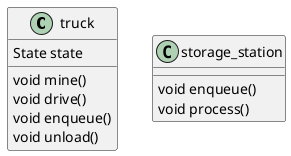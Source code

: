 @startuml
class truck {
    State state
    void mine()
    void drive()
    void enqueue()
    void unload()
}
class storage_station {
    void enqueue()
    void process()
}
@enduml

